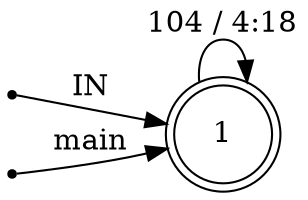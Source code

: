 digraph hello {
	rankdir=LR;
	node [ shape = point ];
	ENTRY;
	en_1;
	node [ shape = circle, height = 0.2 ];
	node [ fixedsize = true, height = 0.65, shape = doublecircle ];
	1;
	node [ shape = circle ];
	1 -> 1 [ label = "104 / 4:18" ];
	ENTRY -> 1 [ label = "IN" ];
	en_1 -> 1 [ label = "main" ];
}
